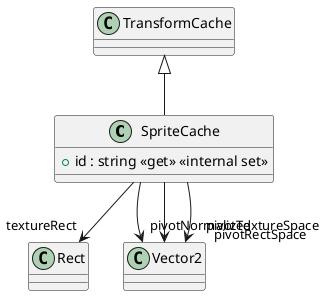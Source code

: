 @startuml
class SpriteCache {
    + id : string <<get>> <<internal set>>
}
TransformCache <|-- SpriteCache
SpriteCache --> "textureRect" Rect
SpriteCache --> "pivotNormalized" Vector2
SpriteCache --> "pivotRectSpace" Vector2
SpriteCache --> "pivotTextureSpace" Vector2
@enduml
